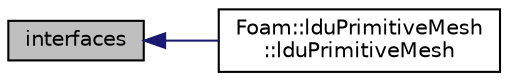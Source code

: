 digraph "interfaces"
{
  bgcolor="transparent";
  edge [fontname="Helvetica",fontsize="10",labelfontname="Helvetica",labelfontsize="10"];
  node [fontname="Helvetica",fontsize="10",shape=record];
  rankdir="LR";
  Node1 [label="interfaces",height=0.2,width=0.4,color="black", fillcolor="grey75", style="filled", fontcolor="black"];
  Node1 -> Node2 [dir="back",color="midnightblue",fontsize="10",style="solid",fontname="Helvetica"];
  Node2 [label="Foam::lduPrimitiveMesh\l::lduPrimitiveMesh",height=0.2,width=0.4,color="black",URL="$a01277.html#aeae1eb8af27cafdc116980dd48968d19",tooltip="Construct by combining multiple meshes. The meshes come from. "];
}
